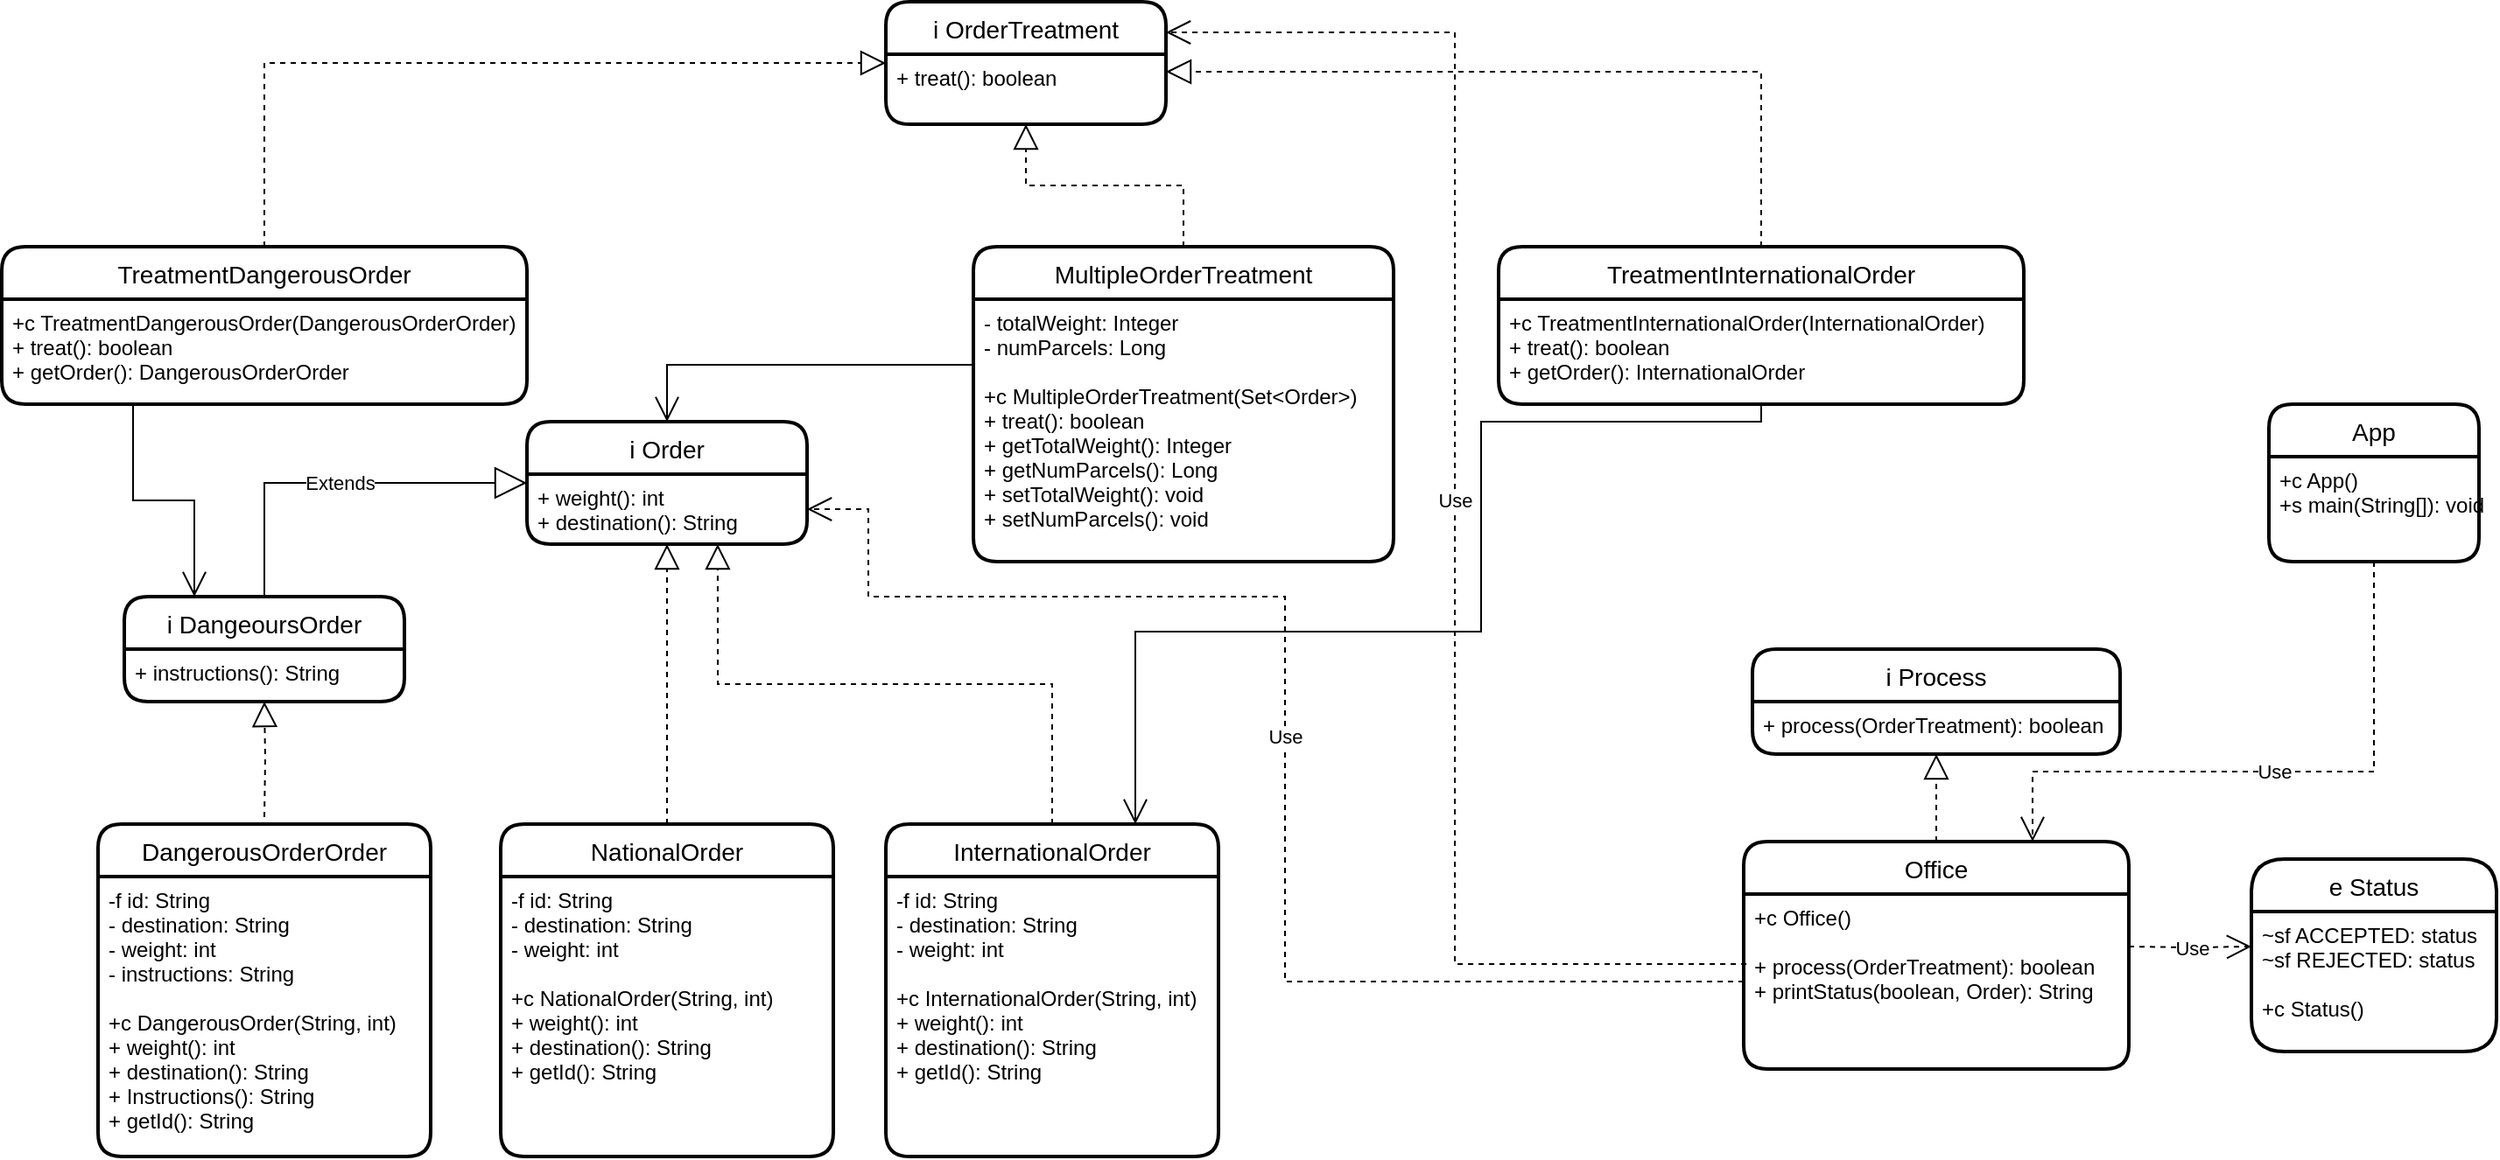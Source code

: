 <mxfile version="14.6.10" type="device"><diagram id="7K-5mo-QsWsjY8gxMDEt" name="Page-1"><mxGraphModel dx="2277" dy="657" grid="1" gridSize="10" guides="1" tooltips="1" connect="1" arrows="1" fold="1" page="1" pageScale="1" pageWidth="827" pageHeight="1169" math="0" shadow="0"><root><mxCell id="0"/><mxCell id="1" parent="0"/><mxCell id="yPXOR889PVURICMppScC-1" value="App" style="swimlane;childLayout=stackLayout;horizontal=1;startSize=30;horizontalStack=0;rounded=1;fontSize=14;fontStyle=0;strokeWidth=2;resizeParent=0;resizeLast=1;shadow=0;dashed=0;align=center;" vertex="1" parent="1"><mxGeometry x="960" y="240" width="120" height="90" as="geometry"/></mxCell><mxCell id="yPXOR889PVURICMppScC-2" value="+c App()&#10;+s main(String[]): void" style="align=left;strokeColor=none;fillColor=none;spacingLeft=4;fontSize=12;verticalAlign=top;resizable=0;rotatable=0;part=1;" vertex="1" parent="yPXOR889PVURICMppScC-1"><mxGeometry y="30" width="120" height="60" as="geometry"/></mxCell><mxCell id="yPXOR889PVURICMppScC-3" value="e Status" style="swimlane;childLayout=stackLayout;horizontal=1;startSize=30;horizontalStack=0;rounded=1;fontSize=14;fontStyle=0;strokeWidth=2;resizeParent=0;resizeLast=1;shadow=0;dashed=0;align=center;arcSize=21;" vertex="1" parent="1"><mxGeometry x="950" y="500" width="140" height="110" as="geometry"/></mxCell><mxCell id="yPXOR889PVURICMppScC-4" value="~sf ACCEPTED: status&#10;~sf REJECTED: status&#10;&#10;+c Status()&#10;" style="align=left;strokeColor=none;fillColor=none;spacingLeft=4;fontSize=12;verticalAlign=top;resizable=0;rotatable=0;part=1;" vertex="1" parent="yPXOR889PVURICMppScC-3"><mxGeometry y="30" width="140" height="80" as="geometry"/></mxCell><mxCell id="yPXOR889PVURICMppScC-6" value="Office" style="swimlane;childLayout=stackLayout;horizontal=1;startSize=30;horizontalStack=0;rounded=1;fontSize=14;fontStyle=0;strokeWidth=2;resizeParent=0;resizeLast=1;shadow=0;dashed=0;align=center;" vertex="1" parent="1"><mxGeometry x="660" y="490" width="220" height="130" as="geometry"/></mxCell><mxCell id="yPXOR889PVURICMppScC-7" value="+c Office()&#10;&#10;+ process(OrderTreatment): boolean&#10;+ printStatus(boolean, Order): String" style="align=left;strokeColor=none;fillColor=none;spacingLeft=4;fontSize=12;verticalAlign=top;resizable=0;rotatable=0;part=1;" vertex="1" parent="yPXOR889PVURICMppScC-6"><mxGeometry y="30" width="220" height="100" as="geometry"/></mxCell><mxCell id="yPXOR889PVURICMppScC-9" value="i Process" style="swimlane;childLayout=stackLayout;horizontal=1;startSize=30;horizontalStack=0;rounded=1;fontSize=14;fontStyle=0;strokeWidth=2;resizeParent=0;resizeLast=1;shadow=0;dashed=0;align=center;" vertex="1" parent="1"><mxGeometry x="665" y="380" width="210" height="60" as="geometry"/></mxCell><mxCell id="yPXOR889PVURICMppScC-10" value="+ process(OrderTreatment): boolean" style="align=left;strokeColor=none;fillColor=none;spacingLeft=4;fontSize=12;verticalAlign=top;resizable=0;rotatable=0;part=1;" vertex="1" parent="yPXOR889PVURICMppScC-9"><mxGeometry y="30" width="210" height="30" as="geometry"/></mxCell><mxCell id="yPXOR889PVURICMppScC-11" value="NationalOrder" style="swimlane;childLayout=stackLayout;horizontal=1;startSize=30;horizontalStack=0;rounded=1;fontSize=14;fontStyle=0;strokeWidth=2;resizeParent=0;resizeLast=1;shadow=0;dashed=0;align=center;" vertex="1" parent="1"><mxGeometry x="-50" y="480" width="190" height="190" as="geometry"/></mxCell><mxCell id="yPXOR889PVURICMppScC-12" value="-f id: String&#10;- destination: String&#10;- weight: int&#10;&#10;+c NationalOrder(String, int)&#10;+ weight(): int&#10;+ destination(): String&#10;+ getId(): String" style="align=left;strokeColor=none;fillColor=none;spacingLeft=4;fontSize=12;verticalAlign=top;resizable=0;rotatable=0;part=1;" vertex="1" parent="yPXOR889PVURICMppScC-11"><mxGeometry y="30" width="190" height="160" as="geometry"/></mxCell><mxCell id="yPXOR889PVURICMppScC-13" value="DangerousOrderOrder" style="swimlane;childLayout=stackLayout;horizontal=1;startSize=30;horizontalStack=0;rounded=1;fontSize=14;fontStyle=0;strokeWidth=2;resizeParent=0;resizeLast=1;shadow=0;dashed=0;align=center;" vertex="1" parent="1"><mxGeometry x="-280" y="480" width="190" height="190" as="geometry"/></mxCell><mxCell id="yPXOR889PVURICMppScC-14" value="-f id: String&#10;- destination: String&#10;- weight: int&#10;- instructions: String&#10;&#10;+c DangerousOrder(String, int)&#10;+ weight(): int&#10;+ destination(): String&#10;+ Instructions(): String&#10;+ getId(): String" style="align=left;strokeColor=none;fillColor=none;spacingLeft=4;fontSize=12;verticalAlign=top;resizable=0;rotatable=0;part=1;" vertex="1" parent="yPXOR889PVURICMppScC-13"><mxGeometry y="30" width="190" height="160" as="geometry"/></mxCell><mxCell id="yPXOR889PVURICMppScC-15" value="InternationalOrder" style="swimlane;childLayout=stackLayout;horizontal=1;startSize=30;horizontalStack=0;rounded=1;fontSize=14;fontStyle=0;strokeWidth=2;resizeParent=0;resizeLast=1;shadow=0;dashed=0;align=center;" vertex="1" parent="1"><mxGeometry x="170" y="480" width="190" height="190" as="geometry"/></mxCell><mxCell id="yPXOR889PVURICMppScC-16" value="-f id: String&#10;- destination: String&#10;- weight: int&#10;&#10;+c InternationalOrder(String, int)&#10;+ weight(): int&#10;+ destination(): String&#10;+ getId(): String" style="align=left;strokeColor=none;fillColor=none;spacingLeft=4;fontSize=12;verticalAlign=top;resizable=0;rotatable=0;part=1;" vertex="1" parent="yPXOR889PVURICMppScC-15"><mxGeometry y="30" width="190" height="160" as="geometry"/></mxCell><mxCell id="yPXOR889PVURICMppScC-17" value="i DangeoursOrder" style="swimlane;childLayout=stackLayout;horizontal=1;startSize=30;horizontalStack=0;rounded=1;fontSize=14;fontStyle=0;strokeWidth=2;resizeParent=0;resizeLast=1;shadow=0;dashed=0;align=center;" vertex="1" parent="1"><mxGeometry x="-265" y="350" width="160" height="60" as="geometry"/></mxCell><mxCell id="yPXOR889PVURICMppScC-18" value="+ instructions(): String" style="align=left;strokeColor=none;fillColor=none;spacingLeft=4;fontSize=12;verticalAlign=top;resizable=0;rotatable=0;part=1;" vertex="1" parent="yPXOR889PVURICMppScC-17"><mxGeometry y="30" width="160" height="30" as="geometry"/></mxCell><mxCell id="yPXOR889PVURICMppScC-19" value="i Order" style="swimlane;childLayout=stackLayout;horizontal=1;startSize=30;horizontalStack=0;rounded=1;fontSize=14;fontStyle=0;strokeWidth=2;resizeParent=0;resizeLast=1;shadow=0;dashed=0;align=center;" vertex="1" parent="1"><mxGeometry x="-35" y="250" width="160" height="70" as="geometry"/></mxCell><mxCell id="yPXOR889PVURICMppScC-20" value="+ weight(): int&#10;+ destination(): String" style="align=left;strokeColor=none;fillColor=none;spacingLeft=4;fontSize=12;verticalAlign=top;resizable=0;rotatable=0;part=1;" vertex="1" parent="yPXOR889PVURICMppScC-19"><mxGeometry y="30" width="160" height="40" as="geometry"/></mxCell><mxCell id="yPXOR889PVURICMppScC-21" value="TreatmentDangerousOrder" style="swimlane;childLayout=stackLayout;horizontal=1;startSize=30;horizontalStack=0;rounded=1;fontSize=14;fontStyle=0;strokeWidth=2;resizeParent=0;resizeLast=1;shadow=0;dashed=0;align=center;" vertex="1" parent="1"><mxGeometry x="-335" y="150" width="300" height="90" as="geometry"/></mxCell><mxCell id="yPXOR889PVURICMppScC-22" value="+c TreatmentDangerousOrder(DangerousOrderOrder)&#10;+ treat(): boolean&#10;+ getOrder(): DangerousOrderOrder" style="align=left;strokeColor=none;fillColor=none;spacingLeft=4;fontSize=12;verticalAlign=top;resizable=0;rotatable=0;part=1;" vertex="1" parent="yPXOR889PVURICMppScC-21"><mxGeometry y="30" width="300" height="60" as="geometry"/></mxCell><mxCell id="yPXOR889PVURICMppScC-23" value="i OrderTreatment" style="swimlane;childLayout=stackLayout;horizontal=1;startSize=30;horizontalStack=0;rounded=1;fontSize=14;fontStyle=0;strokeWidth=2;resizeParent=0;resizeLast=1;shadow=0;dashed=0;align=center;" vertex="1" parent="1"><mxGeometry x="170" y="10" width="160" height="70" as="geometry"/></mxCell><mxCell id="yPXOR889PVURICMppScC-24" value="+ treat(): boolean" style="align=left;strokeColor=none;fillColor=none;spacingLeft=4;fontSize=12;verticalAlign=top;resizable=0;rotatable=0;part=1;" vertex="1" parent="yPXOR889PVURICMppScC-23"><mxGeometry y="30" width="160" height="40" as="geometry"/></mxCell><mxCell id="yPXOR889PVURICMppScC-25" value="TreatmentInternationalOrder" style="swimlane;childLayout=stackLayout;horizontal=1;startSize=30;horizontalStack=0;rounded=1;fontSize=14;fontStyle=0;strokeWidth=2;resizeParent=0;resizeLast=1;shadow=0;dashed=0;align=center;" vertex="1" parent="1"><mxGeometry x="520" y="150" width="300" height="90" as="geometry"/></mxCell><mxCell id="yPXOR889PVURICMppScC-26" value="+c TreatmentInternationalOrder(InternationalOrder)&#10;+ treat(): boolean&#10;+ getOrder(): InternationalOrder" style="align=left;strokeColor=none;fillColor=none;spacingLeft=4;fontSize=12;verticalAlign=top;resizable=0;rotatable=0;part=1;" vertex="1" parent="yPXOR889PVURICMppScC-25"><mxGeometry y="30" width="300" height="60" as="geometry"/></mxCell><mxCell id="yPXOR889PVURICMppScC-27" value="MultipleOrderTreatment" style="swimlane;childLayout=stackLayout;horizontal=1;startSize=30;horizontalStack=0;rounded=1;fontSize=14;fontStyle=0;strokeWidth=2;resizeParent=0;resizeLast=1;shadow=0;dashed=0;align=center;" vertex="1" parent="1"><mxGeometry x="220" y="150" width="240" height="180" as="geometry"/></mxCell><mxCell id="yPXOR889PVURICMppScC-28" value="- totalWeight: Integer&#10;- numParcels: Long&#10;&#10;+c MultipleOrderTreatment(Set&lt;Order&gt;)&#10;+ treat(): boolean&#10;+ getTotalWeight(): Integer&#10;+ getNumParcels(): Long&#10;+ setTotalWeight(): void&#10;+ setNumParcels(): void&#10;" style="align=left;strokeColor=none;fillColor=none;spacingLeft=4;fontSize=12;verticalAlign=top;resizable=0;rotatable=0;part=1;" vertex="1" parent="yPXOR889PVURICMppScC-27"><mxGeometry y="30" width="240" height="150" as="geometry"/></mxCell><mxCell id="yPXOR889PVURICMppScC-29" value="" style="endArrow=block;dashed=1;endFill=0;endSize=12;html=1;rounded=0;edgeStyle=orthogonalEdgeStyle;entryX=0.5;entryY=1;entryDx=0;entryDy=0;exitX=0.5;exitY=0;exitDx=0;exitDy=0;" edge="1" parent="1" source="yPXOR889PVURICMppScC-11" target="yPXOR889PVURICMppScC-20"><mxGeometry width="160" relative="1" as="geometry"><mxPoint x="300" y="460" as="sourcePoint"/><mxPoint x="460" y="460" as="targetPoint"/></mxGeometry></mxCell><mxCell id="yPXOR889PVURICMppScC-30" value="" style="endArrow=block;dashed=1;endFill=0;endSize=12;html=1;rounded=0;edgeStyle=orthogonalEdgeStyle;exitX=0.5;exitY=0;exitDx=0;exitDy=0;entryX=0.681;entryY=1;entryDx=0;entryDy=0;entryPerimeter=0;" edge="1" parent="1" source="yPXOR889PVURICMppScC-15" target="yPXOR889PVURICMppScC-20"><mxGeometry width="160" relative="1" as="geometry"><mxPoint x="55" y="490" as="sourcePoint"/><mxPoint x="90" y="340" as="targetPoint"/></mxGeometry></mxCell><mxCell id="yPXOR889PVURICMppScC-31" value="" style="endArrow=block;dashed=1;endFill=0;endSize=12;html=1;rounded=0;edgeStyle=orthogonalEdgeStyle;entryX=0.5;entryY=1;entryDx=0;entryDy=0;" edge="1" parent="1" target="yPXOR889PVURICMppScC-18"><mxGeometry width="160" relative="1" as="geometry"><mxPoint x="-185" y="476" as="sourcePoint"/><mxPoint x="55" y="330" as="targetPoint"/></mxGeometry></mxCell><mxCell id="yPXOR889PVURICMppScC-32" value="Extends" style="endArrow=block;endSize=16;endFill=0;html=1;rounded=0;edgeStyle=orthogonalEdgeStyle;exitX=0.5;exitY=0;exitDx=0;exitDy=0;entryX=0;entryY=0.5;entryDx=0;entryDy=0;" edge="1" parent="1" source="yPXOR889PVURICMppScC-17" target="yPXOR889PVURICMppScC-19"><mxGeometry width="160" relative="1" as="geometry"><mxPoint x="300" y="460" as="sourcePoint"/><mxPoint x="460" y="460" as="targetPoint"/></mxGeometry></mxCell><mxCell id="yPXOR889PVURICMppScC-34" value="" style="endArrow=block;dashed=1;endFill=0;endSize=12;html=1;rounded=0;edgeStyle=orthogonalEdgeStyle;entryX=0;entryY=0.5;entryDx=0;entryDy=0;exitX=0.5;exitY=0;exitDx=0;exitDy=0;" edge="1" parent="1" source="yPXOR889PVURICMppScC-21" target="yPXOR889PVURICMppScC-23"><mxGeometry width="160" relative="1" as="geometry"><mxPoint x="-175" y="486" as="sourcePoint"/><mxPoint x="60" y="40" as="targetPoint"/></mxGeometry></mxCell><mxCell id="yPXOR889PVURICMppScC-35" value="" style="endArrow=block;dashed=1;endFill=0;endSize=12;html=1;rounded=0;edgeStyle=orthogonalEdgeStyle;entryX=0.5;entryY=1;entryDx=0;entryDy=0;exitX=0.5;exitY=0;exitDx=0;exitDy=0;" edge="1" parent="1" source="yPXOR889PVURICMppScC-27" target="yPXOR889PVURICMppScC-24"><mxGeometry width="160" relative="1" as="geometry"><mxPoint x="-165" y="496" as="sourcePoint"/><mxPoint x="-165" y="430" as="targetPoint"/></mxGeometry></mxCell><mxCell id="yPXOR889PVURICMppScC-37" value="" style="endArrow=open;endFill=1;endSize=12;html=1;rounded=0;edgeStyle=orthogonalEdgeStyle;exitX=0.25;exitY=1;exitDx=0;exitDy=0;entryX=0.25;entryY=0;entryDx=0;entryDy=0;" edge="1" parent="1" source="yPXOR889PVURICMppScC-22" target="yPXOR889PVURICMppScC-17"><mxGeometry width="160" relative="1" as="geometry"><mxPoint x="300" y="340" as="sourcePoint"/><mxPoint x="460" y="340" as="targetPoint"/></mxGeometry></mxCell><mxCell id="yPXOR889PVURICMppScC-38" value="" style="endArrow=open;endFill=1;endSize=12;html=1;rounded=0;edgeStyle=orthogonalEdgeStyle;exitX=0;exitY=0.25;exitDx=0;exitDy=0;entryX=0.5;entryY=0;entryDx=0;entryDy=0;" edge="1" parent="1" source="yPXOR889PVURICMppScC-28" target="yPXOR889PVURICMppScC-19"><mxGeometry width="160" relative="1" as="geometry"><mxPoint x="-250" y="250" as="sourcePoint"/><mxPoint x="-215" y="360" as="targetPoint"/></mxGeometry></mxCell><mxCell id="yPXOR889PVURICMppScC-39" value="" style="endArrow=block;dashed=1;endFill=0;endSize=12;html=1;rounded=0;edgeStyle=orthogonalEdgeStyle;entryX=1;entryY=0.25;entryDx=0;entryDy=0;exitX=0.5;exitY=0;exitDx=0;exitDy=0;" edge="1" parent="1" source="yPXOR889PVURICMppScC-25" target="yPXOR889PVURICMppScC-24"><mxGeometry width="160" relative="1" as="geometry"><mxPoint x="350" y="160" as="sourcePoint"/><mxPoint x="260" y="90" as="targetPoint"/></mxGeometry></mxCell><mxCell id="yPXOR889PVURICMppScC-40" value="" style="endArrow=open;endFill=1;endSize=12;html=1;rounded=0;edgeStyle=orthogonalEdgeStyle;exitX=0.5;exitY=1;exitDx=0;exitDy=0;entryX=0.75;entryY=0;entryDx=0;entryDy=0;" edge="1" parent="1" source="yPXOR889PVURICMppScC-26" target="yPXOR889PVURICMppScC-15"><mxGeometry width="160" relative="1" as="geometry"><mxPoint x="230" y="227.5" as="sourcePoint"/><mxPoint x="55" y="260" as="targetPoint"/><Array as="points"><mxPoint x="670" y="250"/><mxPoint x="510" y="250"/><mxPoint x="510" y="370"/><mxPoint x="313" y="370"/></Array></mxGeometry></mxCell><mxCell id="yPXOR889PVURICMppScC-41" value="Use" style="endArrow=open;endSize=12;dashed=1;html=1;rounded=0;edgeStyle=orthogonalEdgeStyle;exitX=0.007;exitY=0.4;exitDx=0;exitDy=0;exitPerimeter=0;entryX=1;entryY=0.25;entryDx=0;entryDy=0;" edge="1" parent="1" source="yPXOR889PVURICMppScC-7" target="yPXOR889PVURICMppScC-23"><mxGeometry width="160" relative="1" as="geometry"><mxPoint x="300" y="340" as="sourcePoint"/><mxPoint x="460" y="340" as="targetPoint"/></mxGeometry></mxCell><mxCell id="yPXOR889PVURICMppScC-42" value="Use" style="endArrow=open;endSize=12;dashed=1;html=1;rounded=0;edgeStyle=orthogonalEdgeStyle;entryX=1;entryY=0.5;entryDx=0;entryDy=0;exitX=0;exitY=0.5;exitDx=0;exitDy=0;" edge="1" parent="1" source="yPXOR889PVURICMppScC-7" target="yPXOR889PVURICMppScC-20"><mxGeometry width="160" relative="1" as="geometry"><mxPoint x="570" y="570" as="sourcePoint"/><mxPoint x="340" y="37.5" as="targetPoint"/><Array as="points"><mxPoint x="398" y="570"/><mxPoint x="398" y="350"/><mxPoint x="160" y="350"/><mxPoint x="160" y="300"/></Array></mxGeometry></mxCell><mxCell id="yPXOR889PVURICMppScC-43" value="" style="endArrow=block;dashed=1;endFill=0;endSize=12;html=1;rounded=0;edgeStyle=orthogonalEdgeStyle;entryX=0.5;entryY=1;entryDx=0;entryDy=0;exitX=0.5;exitY=0;exitDx=0;exitDy=0;" edge="1" parent="1" source="yPXOR889PVURICMppScC-6" target="yPXOR889PVURICMppScC-10"><mxGeometry width="160" relative="1" as="geometry"><mxPoint x="350" y="160" as="sourcePoint"/><mxPoint x="260" y="90" as="targetPoint"/></mxGeometry></mxCell><mxCell id="yPXOR889PVURICMppScC-44" value="Use" style="endArrow=open;endSize=12;dashed=1;html=1;rounded=0;edgeStyle=orthogonalEdgeStyle;entryX=0.75;entryY=0;entryDx=0;entryDy=0;exitX=0.5;exitY=1;exitDx=0;exitDy=0;" edge="1" parent="1" source="yPXOR889PVURICMppScC-2" target="yPXOR889PVURICMppScC-6"><mxGeometry width="160" relative="1" as="geometry"><mxPoint x="960" y="400" as="sourcePoint"/><mxPoint x="460" y="340" as="targetPoint"/><Array as="points"><mxPoint x="1020" y="450"/><mxPoint x="825" y="450"/></Array></mxGeometry></mxCell><mxCell id="yPXOR889PVURICMppScC-45" value="Use" style="endArrow=open;endSize=12;dashed=1;html=1;rounded=0;edgeStyle=orthogonalEdgeStyle;entryX=0;entryY=0.25;entryDx=0;entryDy=0;" edge="1" parent="1" target="yPXOR889PVURICMppScC-4"><mxGeometry width="160" relative="1" as="geometry"><mxPoint x="880" y="550" as="sourcePoint"/><mxPoint x="460" y="340" as="targetPoint"/></mxGeometry></mxCell></root></mxGraphModel></diagram></mxfile>